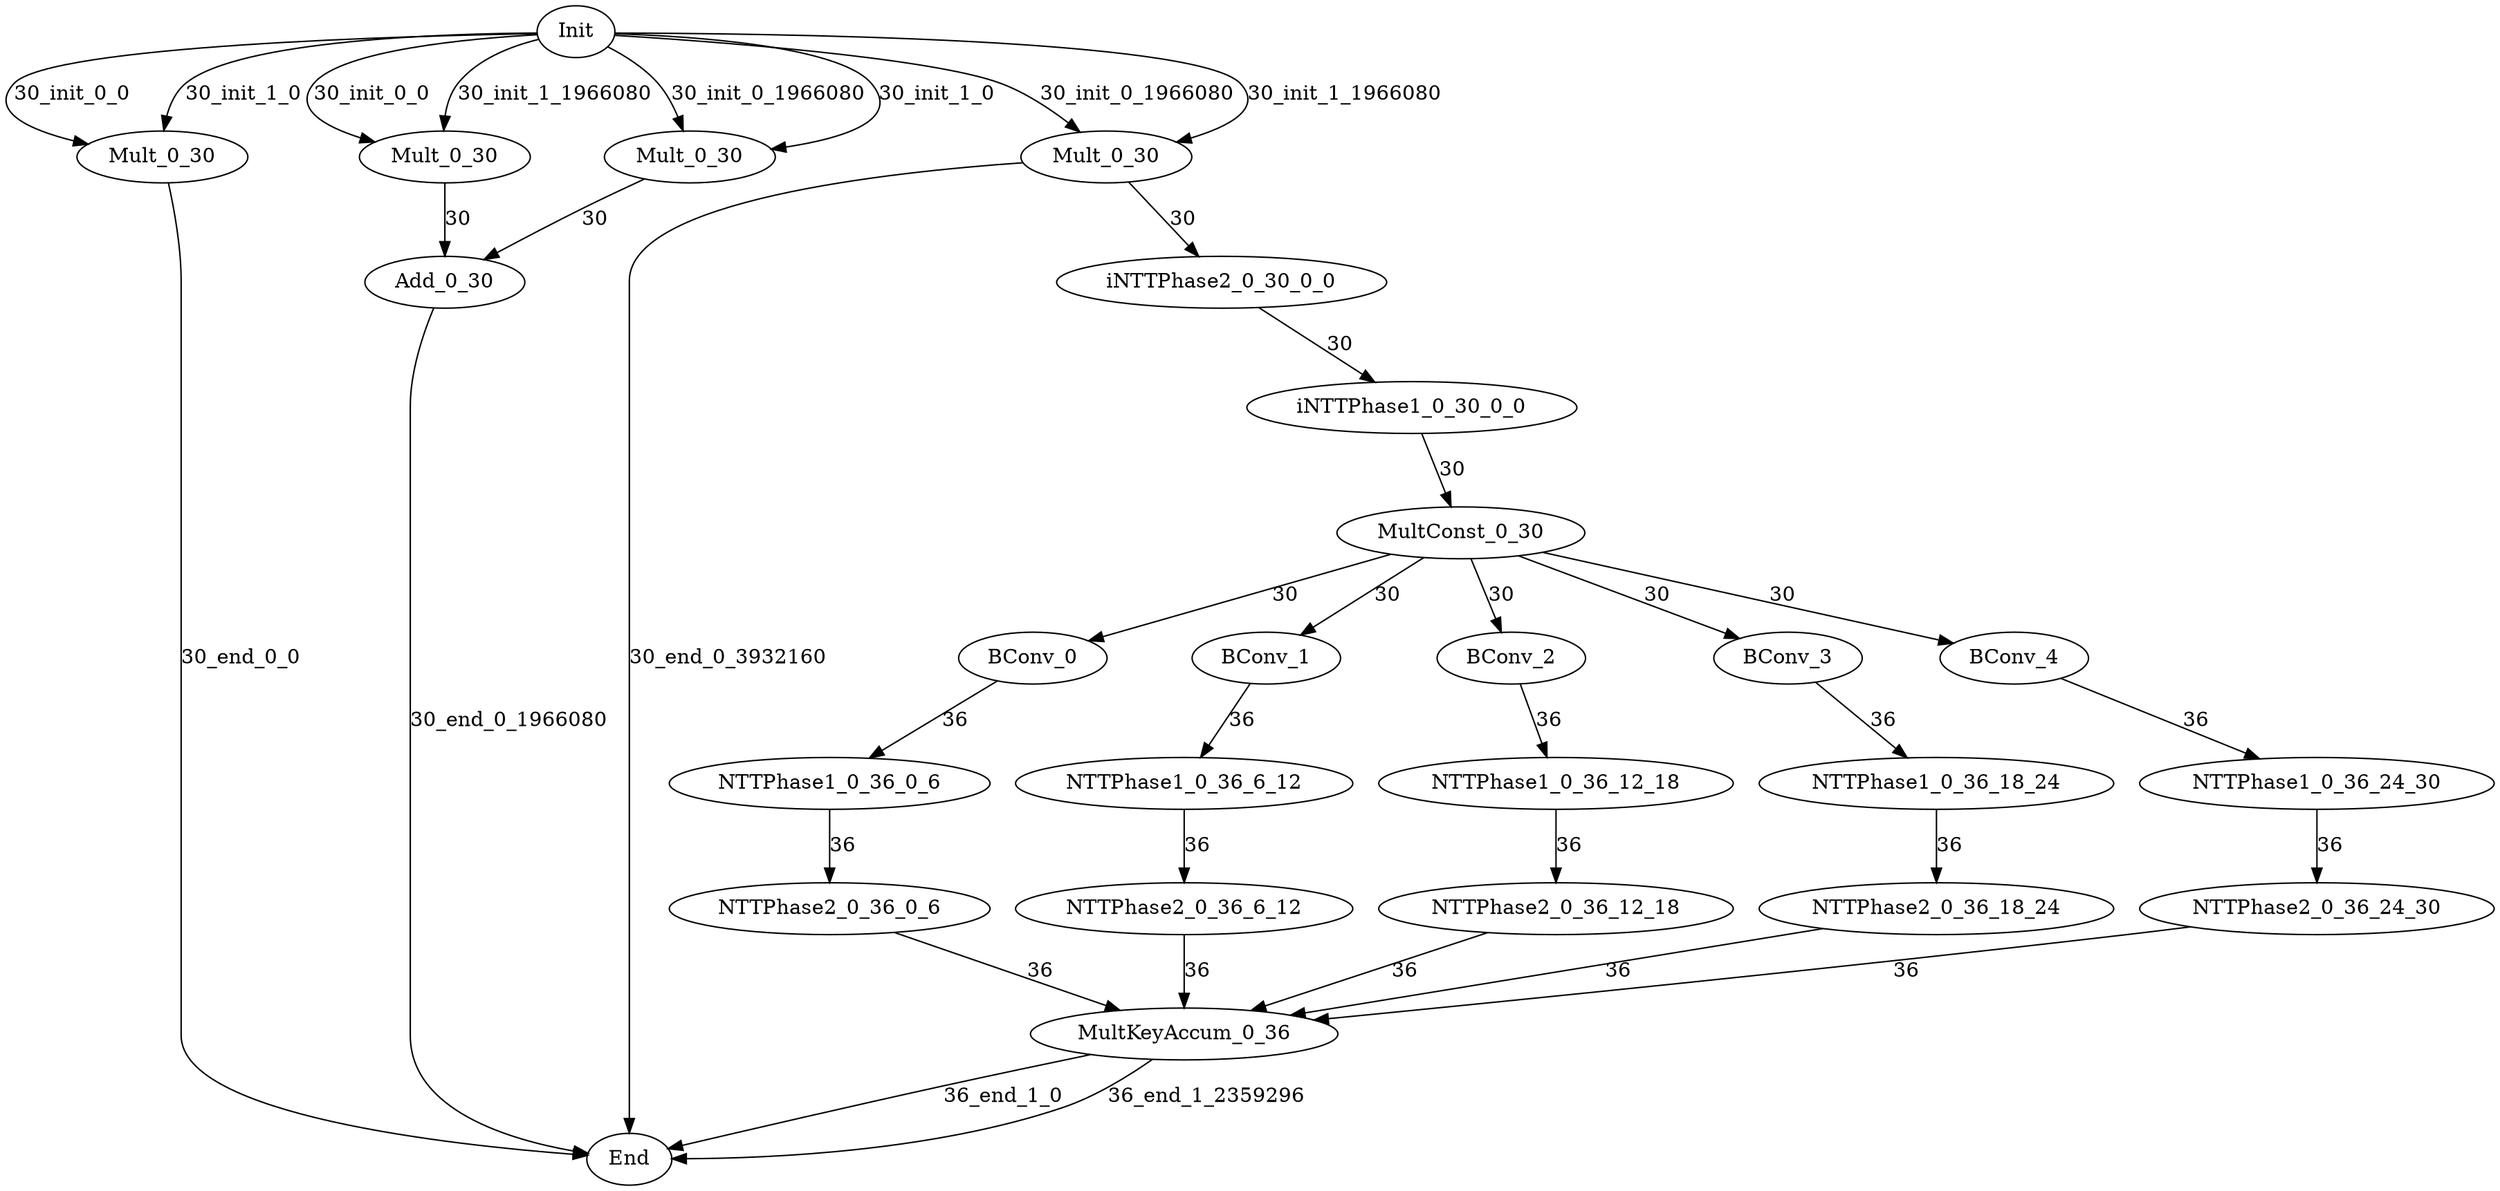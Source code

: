 digraph {
	graph [bb="0,0,1712.5,819"];
	node [label="\N"];
	init	[height=0.5,
		label=Init,
		pos="395.69,801",
		width=0.75];
	MultAxAx	[height=0.5,
		label=Mult_0_30,
		pos="108.69,714",
		width=1.6429];
	init -> MultAxAx	[label="30_init_0_0",
		lp="46.193,757.5",
		pos="e,57.138,722.9 368.74,799.64 284.48,798.22 30.147,791.75 5.6926,765 -12.054,745.59 16.058,732.89 47.366,725.14"];
	init -> MultAxAx	[label="30_init_1_0",
		lp="165.19,757.5",
		pos="e,109.67,732.43 368.61,800.07 307.49,799.69 161.32,795.52 124.69,765 117.92,759.36 113.98,750.85 111.7,742.44"];
	MultAxBx	[height=0.5,
		label=Mult_0_30,
		pos="300.69,714",
		width=1.6429];
	init -> MultAxBx	[label="30_init_0_0",
		lp="254.19,757.5",
		pos="e,253.42,725 368.8,798.88 323.03,796.35 233.06,788.44 213.69,765 200.03,748.46 219.65,736.26 243.68,728.06"];
	init -> MultAxBx	[label="30_init_1_1966080",
		lp="381.19,757.5",
		pos="e,301.39,732.04 369.92,795.27 351.7,790.6 328.03,781.66 313.69,765 308.18,758.6 304.96,750.13 303.1,741.99"];
	MultBxAx	[height=0.5,
		label=Mult_0_30,
		pos="474.69,714",
		width=1.6429];
	init -> MultBxAx	[label="30_init_0_1966080",
		lp="530.19,757.5",
		pos="e,470,732.19 417.7,790.48 429.34,784.54 443.15,775.94 452.69,765 458.54,758.29 463.06,749.78 466.44,741.7"];
	init -> MultBxAx	[label="30_init_1_0",
		lp="647.19,757.5",
		pos="e,531.62,719.37 422.88,799.54 473.49,798.06 579.11,791.75 601.69,765 623.23,739.49 582.6,726.92 541.7,720.77"];
	MultBxBx	[height=0.5,
		label=Mult_0_30,
		pos="763.69,714",
		width=1.6429];
	init -> MultBxBx	[label="30_init_0_1966080",
		lp="786.19,757.5",
		pos="e,745.6,731.36 422.65,798.49 486.01,794.66 642.7,783.57 691.69,765 708.27,758.72 724.67,747.8 737.62,737.77"];
	init -> MultBxBx	[label="30_init_1_1966080",
		lp="930.19,757.5",
		pos="e,812.65,724.21 422.85,800.04 517.41,799.89 828.06,796.96 857.69,765 873.82,747.6 850.14,735.08 822.52,726.92"];
	end	[height=0.5,
		label=End,
		pos="418.69,18",
		width=0.81243];
	MultAxAx -> end	[label="30_end_0_0",
		lp="166.19,366",
		pos="e,389.7,21.175 113.84,695.92 118.52,678.88 124.69,651.88 124.69,628 124.69,628 124.69,628 124.69,104 124.69,51.562 299.48,29.455 \
379.52,22.08"];
	AddAxBx	[height=0.5,
		label=Add_0_30,
		pos="300.69,627",
		width=1.5346];
	AddAxBx -> end	[label="30_end_0_1966080",
		lp="335.19,322.5",
		pos="e,390.1,22.081 289.56,609.21 279.64,592.6 266.69,566.11 266.69,541 266.69,541 266.69,541 266.69,104 266.69,52.108 335.01,31.59 380.05,\
23.703"];
	MultAxBx -> AddAxBx	[label=30,
		lp="310.19,670.5",
		pos="e,300.69,645.18 300.69,695.8 300.69,684.16 300.69,668.55 300.69,655.24"];
	MultBxAx -> AddAxBx	[label=30,
		lp="395.19,670.5",
		pos="e,324.68,643.48 437.33,699.8 421.19,693.72 402.26,686.07 385.69,678 367.94,669.35 348.92,658.35 333.39,648.86"];
	MultBxBx -> end	[label="30_end_0_3932160",
		lp="487.19,366",
		pos="e,418.69,36.256 705.56,710.58 607.24,704.89 418.69,686.37 418.69,628 418.69,628 418.69,628 418.69,104 418.69,84.753 418.69,63.054 \
418.69,46.397"];
	iNTTP2	[height=0.5,
		label=iNTTPhase2_0_30_0_0,
		pos="824.69,627",
		width=3.1775];
	MultBxBx -> iNTTP2	[label=30,
		lp="807.19,670.5",
		pos="e,812.46,645.05 775.74,696.21 784.54,683.95 796.62,667.11 806.58,653.24"];
	MultKeyAccum	[height=0.5,
		label=MultKeyAccum_0_36,
		pos="803.69,105",
		width=2.9608];
	MultKeyAccum -> end	[label="36_end_1_0",
		lp="678.19,61.5",
		pos="e,445.5,25.321 738.6,90.655 707.69,84.242 670.26,76.366 636.69,69 572.79,54.976 498.57,37.753 455.29,27.617"];
	MultKeyAccum -> end	[label="36_end_1_2359296",
		lp="819.19,61.5",
		pos="e,448.21,18.395 781.44,87.197 765.21,75.856 742.2,61.617 719.69,54 629.85,23.596 517.28,18.657 458.54,18.395"];
	NTTP20	[height=0.5,
		label=NTTPhase2_0_36_0_6,
		pos="557.69,192",
		width=3.0872];
	NTTP20 -> MultKeyAccum	[label=36,
		lp="704.19,148.5",
		pos="e,759.17,121.38 602.53,175.51 643.88,161.22 705.37,139.97 749.47,124.73"];
	NTTP10	[height=0.5,
		label=NTTPhase1_0_36_0_6,
		pos="557.69,279",
		width=3.0872];
	NTTP10 -> NTTP20	[label=36,
		lp="567.19,235.5",
		pos="e,557.69,210.18 557.69,260.8 557.69,249.16 557.69,233.55 557.69,220.24"];
	BConv0	[height=0.5,
		label=BConv_0,
		pos="698.69,366",
		width=1.4263];
	BConv0 -> NTTP10	[label=36,
		lp="645.19,322.5",
		pos="e,585.22,296.59 673.81,350 651.7,336.67 619.1,317.02 594.07,301.93"];
	ScaleForBConv	[height=0.5,
		label=MultConst_0_30,
		pos="995.69,453",
		width=2.3831];
	ScaleForBConv -> BConv0	[label=30,
		lp="874.19,409.5",
		pos="e,737.48,378.1 946.98,438.06 891.83,422.27 802.5,396.71 747.36,380.93"];
	BConv1	[height=0.5,
		label=BConv_1,
		pos="860.69,366",
		width=1.4263];
	ScaleForBConv -> BConv1	[label=30,
		lp="945.19,409.5",
		pos="e,884.5,381.99 969.98,435.81 948.14,422.06 916.67,402.25 893.1,387.41"];
	BConv2	[height=0.5,
		label=BConv_2,
		pos="1030.7,366",
		width=1.4263];
	ScaleForBConv -> BConv2	[label=30,
		lp="1024.2,409.5",
		pos="e,1023.7,383.89 1002.8,434.8 1007.7,422.85 1014.3,406.72 1019.9,393.18"];
	BConv3	[height=0.5,
		label=BConv_3,
		pos="1222.7,366",
		width=1.4263];
	ScaleForBConv -> BConv3	[label=30,
		lp="1132.2,409.5",
		pos="e,1188.9,379.64 1035.8,437 1076.1,421.91 1138,398.71 1179.4,383.21"];
	BConv4	[height=0.5,
		label=BConv_4,
		pos="1379.7,366",
		width=1.4263];
	ScaleForBConv -> BConv4	[label=30,
		lp="1219.2,409.5",
		pos="e,1337.3,376.37 1052.4,439.46 1126.4,423.06 1255.2,394.56 1327.1,378.63"];
	iNTTP1	[height=0.5,
		label=iNTTPhase1_0_30_0_0,
		pos="962.69,540",
		width=3.1775];
	iNTTP1 -> ScaleForBConv	[label=30,
		lp="990.19,496.5",
		pos="e,989.02,471.18 969.37,521.8 973.93,510.05 980.07,494.24 985.27,480.84"];
	iNTTP2 -> iNTTP1	[label=30,
		lp="911.19,583.5",
		pos="e,935.83,557.55 851.63,609.41 873.19,596.13 903.61,577.39 927.17,562.88"];
	NTTP21	[height=0.5,
		label=NTTPhase2_0_36_6_12,
		pos="803.69,192",
		width=3.2497];
	NTTP21 -> MultKeyAccum	[label=36,
		lp="813.19,148.5",
		pos="e,803.69,123.18 803.69,173.8 803.69,162.16 803.69,146.55 803.69,133.24"];
	NTTP11	[height=0.5,
		label=NTTPhase1_0_36_6_12,
		pos="803.69,279",
		width=3.2497];
	NTTP11 -> NTTP21	[label=36,
		lp="813.19,235.5",
		pos="e,803.69,210.18 803.69,260.8 803.69,249.16 803.69,233.55 803.69,220.24"];
	BConv1 -> NTTP11	[label=36,
		lp="844.19,322.5",
		pos="e,815.13,297.05 849.43,348.21 841.29,336.06 830.13,319.43 820.88,305.63"];
	NTTP22	[height=0.5,
		label=NTTPhase2_0_36_12_18,
		pos="1061.7,192",
		width=3.4122];
	NTTP22 -> MultKeyAccum	[label=36,
		lp="957.19,148.5",
		pos="e,850.17,121.31 1014.1,175.31 970.44,160.94 905.81,139.64 859.71,124.46"];
	NTTP12	[height=0.5,
		label=NTTPhase1_0_36_12_18,
		pos="1061.7,279",
		width=3.4122];
	NTTP12 -> NTTP22	[label=36,
		lp="1071.2,235.5",
		pos="e,1061.7,210.18 1061.7,260.8 1061.7,249.16 1061.7,233.55 1061.7,220.24"];
	BConv2 -> NTTP12	[label=36,
		lp="1057.2,322.5",
		pos="e,1055.4,297.18 1037,347.8 1041.3,336.05 1047,320.24 1051.9,306.84"];
	NTTP23	[height=0.5,
		label=NTTPhase2_0_36_18_24,
		pos="1325.7,192",
		width=3.4122];
	NTTP23 -> MultKeyAccum	[label=36,
		lp="1105.2,148.5",
		pos="e,877.46,118.01 1246.7,178.14 1149.8,162.36 986.4,135.75 887.43,119.63"];
	NTTP13	[height=0.5,
		label=NTTPhase1_0_36_18_24,
		pos="1325.7,279",
		width=3.4122];
	NTTP13 -> NTTP23	[label=36,
		lp="1335.2,235.5",
		pos="e,1325.7,210.18 1325.7,260.8 1325.7,249.16 1325.7,233.55 1325.7,220.24"];
	BConv3 -> NTTP13	[label=36,
		lp="1289.2,322.5",
		pos="e,1305.3,296.79 1242.1,349.01 1257.7,336.08 1280,317.71 1297.6,303.17"];
	NTTP24	[height=0.5,
		label=NTTPhase2_0_36_24_30,
		pos="1589.7,192",
		width=3.4122];
	NTTP24 -> MultKeyAccum	[label=36,
		lp="1305.2,148.5",
		pos="e,893.69,114.65 1501.7,179.36 1487,177.51 1471.9,175.66 1457.7,174 1261.7,151.2 1032.3,128.19 903.9,115.65"];
	NTTP14	[height=0.5,
		label=NTTPhase1_0_36_24_30,
		pos="1589.7,279",
		width=3.4122];
	NTTP14 -> NTTP24	[label=36,
		lp="1599.2,235.5",
		pos="e,1589.7,210.18 1589.7,260.8 1589.7,249.16 1589.7,233.55 1589.7,220.24"];
	BConv4 -> NTTP14	[label=36,
		lp="1506.2,322.5",
		pos="e,1549.8,296.16 1412,351.91 1446.3,338.05 1500.7,316.02 1540.3,300"];
}
